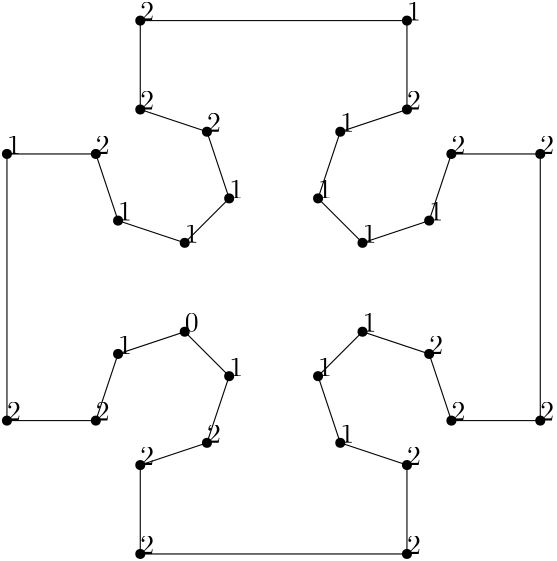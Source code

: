 <?xml version="1.0"?>
<!DOCTYPE ipe SYSTEM "ipe.dtd">
<ipe version="70206" creator="Ipe 7.2.7">
<info created="D:20200226100833" modified="D:20200226102855"/>
<ipestyle name="basic">
<symbol name="arrow/arc(spx)">
<path stroke="sym-stroke" fill="sym-stroke" pen="sym-pen">
0 0 m
-1 0.333 l
-1 -0.333 l
h
</path>
</symbol>
<symbol name="arrow/farc(spx)">
<path stroke="sym-stroke" fill="white" pen="sym-pen">
0 0 m
-1 0.333 l
-1 -0.333 l
h
</path>
</symbol>
<symbol name="arrow/ptarc(spx)">
<path stroke="sym-stroke" fill="sym-stroke" pen="sym-pen">
0 0 m
-1 0.333 l
-0.8 0 l
-1 -0.333 l
h
</path>
</symbol>
<symbol name="arrow/fptarc(spx)">
<path stroke="sym-stroke" fill="white" pen="sym-pen">
0 0 m
-1 0.333 l
-0.8 0 l
-1 -0.333 l
h
</path>
</symbol>
<symbol name="mark/circle(sx)" transformations="translations">
<path fill="sym-stroke">
0.6 0 0 0.6 0 0 e
0.4 0 0 0.4 0 0 e
</path>
</symbol>
<symbol name="mark/disk(sx)" transformations="translations">
<path fill="sym-stroke">
0.6 0 0 0.6 0 0 e
</path>
</symbol>
<symbol name="mark/fdisk(sfx)" transformations="translations">
<group>
<path fill="sym-fill">
0.5 0 0 0.5 0 0 e
</path>
<path fill="sym-stroke" fillrule="eofill">
0.6 0 0 0.6 0 0 e
0.4 0 0 0.4 0 0 e
</path>
</group>
</symbol>
<symbol name="mark/box(sx)" transformations="translations">
<path fill="sym-stroke" fillrule="eofill">
-0.6 -0.6 m
0.6 -0.6 l
0.6 0.6 l
-0.6 0.6 l
h
-0.4 -0.4 m
0.4 -0.4 l
0.4 0.4 l
-0.4 0.4 l
h
</path>
</symbol>
<symbol name="mark/square(sx)" transformations="translations">
<path fill="sym-stroke">
-0.6 -0.6 m
0.6 -0.6 l
0.6 0.6 l
-0.6 0.6 l
h
</path>
</symbol>
<symbol name="mark/fsquare(sfx)" transformations="translations">
<group>
<path fill="sym-fill">
-0.5 -0.5 m
0.5 -0.5 l
0.5 0.5 l
-0.5 0.5 l
h
</path>
<path fill="sym-stroke" fillrule="eofill">
-0.6 -0.6 m
0.6 -0.6 l
0.6 0.6 l
-0.6 0.6 l
h
-0.4 -0.4 m
0.4 -0.4 l
0.4 0.4 l
-0.4 0.4 l
h
</path>
</group>
</symbol>
<symbol name="mark/cross(sx)" transformations="translations">
<group>
<path fill="sym-stroke">
-0.43 -0.57 m
0.57 0.43 l
0.43 0.57 l
-0.57 -0.43 l
h
</path>
<path fill="sym-stroke">
-0.43 0.57 m
0.57 -0.43 l
0.43 -0.57 l
-0.57 0.43 l
h
</path>
</group>
</symbol>
<symbol name="arrow/fnormal(spx)">
<path stroke="sym-stroke" fill="white" pen="sym-pen">
0 0 m
-1 0.333 l
-1 -0.333 l
h
</path>
</symbol>
<symbol name="arrow/pointed(spx)">
<path stroke="sym-stroke" fill="sym-stroke" pen="sym-pen">
0 0 m
-1 0.333 l
-0.8 0 l
-1 -0.333 l
h
</path>
</symbol>
<symbol name="arrow/fpointed(spx)">
<path stroke="sym-stroke" fill="white" pen="sym-pen">
0 0 m
-1 0.333 l
-0.8 0 l
-1 -0.333 l
h
</path>
</symbol>
<symbol name="arrow/linear(spx)">
<path stroke="sym-stroke" pen="sym-pen">
-1 0.333 m
0 0 l
-1 -0.333 l
</path>
</symbol>
<symbol name="arrow/fdouble(spx)">
<path stroke="sym-stroke" fill="white" pen="sym-pen">
0 0 m
-1 0.333 l
-1 -0.333 l
h
-1 0 m
-2 0.333 l
-2 -0.333 l
h
</path>
</symbol>
<symbol name="arrow/double(spx)">
<path stroke="sym-stroke" fill="sym-stroke" pen="sym-pen">
0 0 m
-1 0.333 l
-1 -0.333 l
h
-1 0 m
-2 0.333 l
-2 -0.333 l
h
</path>
</symbol>
<pen name="heavier" value="0.8"/>
<pen name="fat" value="1.2"/>
<pen name="ultrafat" value="2"/>
<symbolsize name="large" value="5"/>
<symbolsize name="small" value="2"/>
<symbolsize name="tiny" value="1.1"/>
<arrowsize name="large" value="10"/>
<arrowsize name="small" value="5"/>
<arrowsize name="tiny" value="3"/>
<color name="red" value="1 0 0"/>
<color name="green" value="0 1 0"/>
<color name="blue" value="0 0 1"/>
<color name="yellow" value="1 1 0"/>
<color name="orange" value="1 0.647 0"/>
<color name="gold" value="1 0.843 0"/>
<color name="purple" value="0.627 0.125 0.941"/>
<color name="gray" value="0.745"/>
<color name="brown" value="0.647 0.165 0.165"/>
<color name="navy" value="0 0 0.502"/>
<color name="pink" value="1 0.753 0.796"/>
<color name="seagreen" value="0.18 0.545 0.341"/>
<color name="turquoise" value="0.251 0.878 0.816"/>
<color name="violet" value="0.933 0.51 0.933"/>
<color name="darkblue" value="0 0 0.545"/>
<color name="darkcyan" value="0 0.545 0.545"/>
<color name="darkgray" value="0.663"/>
<color name="darkgreen" value="0 0.392 0"/>
<color name="darkmagenta" value="0.545 0 0.545"/>
<color name="darkorange" value="1 0.549 0"/>
<color name="darkred" value="0.545 0 0"/>
<color name="lightblue" value="0.678 0.847 0.902"/>
<color name="lightcyan" value="0.878 1 1"/>
<color name="lightgray" value="0.827"/>
<color name="lightgreen" value="0.565 0.933 0.565"/>
<color name="lightyellow" value="1 1 0.878"/>
<dashstyle name="dashed" value="[4] 0"/>
<dashstyle name="dotted" value="[1 3] 0"/>
<dashstyle name="dash dotted" value="[4 2 1 2] 0"/>
<dashstyle name="dash dot dotted" value="[4 2 1 2 1 2] 0"/>
<textsize name="large" value="\large"/>
<textsize name="Large" value="\Large"/>
<textsize name="LARGE" value="\LARGE"/>
<textsize name="huge" value="\huge"/>
<textsize name="Huge" value="\Huge"/>
<textsize name="small" value="\small"/>
<textsize name="footnote" value="\footnotesize"/>
<textsize name="tiny" value="\tiny"/>
<textstyle name="center" begin="\begin{center}" end="\end{center}"/>
<textstyle name="itemize" begin="\begin{itemize}" end="\end{itemize}"/>
<textstyle name="item" begin="\begin{itemize}\item{}" end="\end{itemize}"/>
<gridsize name="4 pts" value="4"/>
<gridsize name="8 pts (~3 mm)" value="8"/>
<gridsize name="16 pts (~6 mm)" value="16"/>
<gridsize name="32 pts (~12 mm)" value="32"/>
<gridsize name="10 pts (~3.5 mm)" value="10"/>
<gridsize name="20 pts (~7 mm)" value="20"/>
<gridsize name="14 pts (~5 mm)" value="14"/>
<gridsize name="28 pts (~10 mm)" value="28"/>
<gridsize name="56 pts (~20 mm)" value="56"/>
<anglesize name="90 deg" value="90"/>
<anglesize name="60 deg" value="60"/>
<anglesize name="45 deg" value="45"/>
<anglesize name="30 deg" value="30"/>
<anglesize name="22.5 deg" value="22.5"/>
<opacity name="10%" value="0.1"/>
<opacity name="30%" value="0.3"/>
<opacity name="50%" value="0.5"/>
<opacity name="75%" value="0.75"/>
<tiling name="falling" angle="-60" step="4" width="1"/>
<tiling name="rising" angle="30" step="4" width="1"/>
</ipestyle>
<page>
<layer name="alpha"/>
<layer name="beta"/>
<view layers="alpha beta" active="beta"/>
<use layer="alpha" matrix="0 1 -1 0 672 128" name="mark/disk(sx)" pos="256 448" size="normal" stroke="black"/>
<use matrix="0 1 -1 0 664 128" name="mark/disk(sx)" pos="248 464" size="normal" stroke="black"/>
<use matrix="0 1 -1 0 672 128" name="mark/disk(sx)" pos="224 480" size="normal" stroke="black"/>
<use matrix="0 1 -1 0 672 128" name="mark/disk(sx)" pos="224 512" size="normal" stroke="black"/>
<use matrix="-0 -1 -1 0 672 672" name="mark/disk(sx)" pos="256 448" size="normal" stroke="black"/>
<use matrix="-0 -1 -1 0 664 672" name="mark/disk(sx)" pos="248 464" size="normal" stroke="black"/>
<use matrix="-0 -1 -1 0 672 672" name="mark/disk(sx)" pos="224 480" size="normal" stroke="black"/>
<use matrix="-0 -1 -1 0 672 672" name="mark/disk(sx)" pos="224 512" size="normal" stroke="black"/>
<path stroke="black">
192 448 m
160 448 l
</path>
<path stroke="black">
160 448 m
160 352 l
</path>
<path stroke="black">
160 352 m
192 352 l
</path>
<path stroke="black">
224 416 m
200 424 l
</path>
<path stroke="black">
200 424 m
192 448 l
</path>
<path stroke="black">
224 384 m
200 376 l
</path>
<path stroke="black">
200 376 m
192 352 l
</path>
<use matrix="0 1 1 0 -160 128" name="mark/disk(sx)" pos="256 448" size="normal" stroke="black"/>
<use matrix="0 1 1 0 -152 128" name="mark/disk(sx)" pos="248 464" size="normal" stroke="black"/>
<use matrix="0 1 1 0 -160 128" name="mark/disk(sx)" pos="224 480" size="normal" stroke="black"/>
<use matrix="0 1 1 0 -160 128" name="mark/disk(sx)" pos="224 512" size="normal" stroke="black"/>
<use matrix="0 -1 1 0 -160 672" name="mark/disk(sx)" pos="256 448" size="normal" stroke="black"/>
<use matrix="0 -1 1 0 -152 672" name="mark/disk(sx)" pos="248 464" size="normal" stroke="black"/>
<use matrix="0 -1 1 0 -160 672" name="mark/disk(sx)" pos="224 480" size="normal" stroke="black"/>
<use matrix="0 -1 1 0 -160 672" name="mark/disk(sx)" pos="224 512" size="normal" stroke="black"/>
<path matrix="-1 0 0 1 512 0" stroke="black">
192 448 m
160 448 l
</path>
<path matrix="-1 0 0 1 512 0" stroke="black">
160 448 m
160 352 l
</path>
<path matrix="-1 0 0 1 512 0" stroke="black">
160 352 m
192 352 l
</path>
<path matrix="-1 0 0 1 512 0" stroke="black">
224 416 m
200 424 l
</path>
<path matrix="-1 0 0 1 512 0" stroke="black">
200 424 m
192 448 l
</path>
<path matrix="-1 0 0 1 512 0" stroke="black">
224 384 m
200 376 l
</path>
<path matrix="-1 0 0 1 512 0" stroke="black">
200 376 m
192 352 l
</path>
<use matrix="1 0 -0 1 -16 -16" name="mark/disk(sx)" pos="256 448" size="normal" stroke="black"/>
<use matrix="1 0 -0 1 -16 -8" name="mark/disk(sx)" pos="248 464" size="normal" stroke="black"/>
<use matrix="1 0 -0 1 -16 -16" name="mark/disk(sx)" pos="224 480" size="normal" stroke="black"/>
<use matrix="1 0 -0 1 -16 -16" name="mark/disk(sx)" pos="224 512" size="normal" stroke="black"/>
<use matrix="-1 -0 -0 1 528 -16" name="mark/disk(sx)" pos="256 448" size="normal" stroke="black"/>
<use matrix="-1 -0 -0 1 528 -8" name="mark/disk(sx)" pos="248 464" size="normal" stroke="black"/>
<use matrix="-1 -0 -0 1 528 -16" name="mark/disk(sx)" pos="224 480" size="normal" stroke="black"/>
<use matrix="-1 -0 -0 1 528 -16" name="mark/disk(sx)" pos="224 512" size="normal" stroke="black"/>
<path matrix="0 -1 1 0 -144 656" stroke="black">
192 448 m
160 448 l
</path>
<path matrix="0 -1 1 0 -144 656" stroke="black">
160 448 m
160 352 l
</path>
<path matrix="0 -1 1 0 -144 656" stroke="black">
160 352 m
192 352 l
</path>
<path matrix="0 -1 1 0 -144 656" stroke="black">
224 416 m
200 424 l
</path>
<path matrix="0 -1 1 0 -144 656" stroke="black">
200 424 m
192 448 l
</path>
<path matrix="0 -1 1 0 -144 656" stroke="black">
224 384 m
200 376 l
</path>
<path matrix="0 -1 1 0 -144 656" stroke="black">
200 376 m
192 352 l
</path>
<use matrix="1 0 0 -1 -16 816" name="mark/disk(sx)" pos="256 448" size="normal" stroke="black"/>
<use matrix="1 0 0 -1 -16 808" name="mark/disk(sx)" pos="248 464" size="normal" stroke="black"/>
<use matrix="1 0 0 -1 -16 816" name="mark/disk(sx)" pos="224 480" size="normal" stroke="black"/>
<use matrix="1 0 0 -1 -16 816" name="mark/disk(sx)" pos="224 512" size="normal" stroke="black"/>
<use matrix="-1 0 0 -1 528 816" name="mark/disk(sx)" pos="256 448" size="normal" stroke="black"/>
<use matrix="-1 0 0 -1 528 808" name="mark/disk(sx)" pos="248 464" size="normal" stroke="black"/>
<use matrix="-1 0 0 -1 528 816" name="mark/disk(sx)" pos="224 480" size="normal" stroke="black"/>
<use matrix="-1 0 0 -1 528 816" name="mark/disk(sx)" pos="224 512" size="normal" stroke="black"/>
<path matrix="0 1 1 0 -144 144" stroke="black">
192 448 m
160 448 l
</path>
<path matrix="0 1 1 0 -144 144" stroke="black">
160 448 m
160 352 l
</path>
<path matrix="0 1 1 0 -144 144" stroke="black">
160 352 m
192 352 l
</path>
<path matrix="0 1 1 0 -144 144" stroke="black">
224 416 m
200 424 l
</path>
<path matrix="0 1 1 0 -144 144" stroke="black">
200 424 m
192 448 l
</path>
<path matrix="0 1 1 0 -144 144" stroke="black">
224 384 m
200 376 l
</path>
<path matrix="0 1 1 0 -144 144" stroke="black">
200 376 m
192 352 l
</path>
<path stroke="black">
240 368 m
224 384 l
</path>
<path stroke="black">
224 416 m
240 432 l
</path>
<path stroke="black">
272 432 m
288 416 l
</path>
<path stroke="black">
288 384 m
272 368 l
</path>
<text layer="beta" transformations="translations" pos="224 384" stroke="black" type="label" width="4.981" height="6.42" depth="0" valign="baseline">0</text>
<text transformations="translations" pos="224 416" stroke="black" type="label" width="4.981" height="6.42" depth="0" valign="baseline">1</text>
<text transformations="translations" pos="200 376" stroke="black" type="label" width="4.981" height="6.42" depth="0" valign="baseline">1</text>
<text transformations="translations" pos="200 424" stroke="black" type="label" width="4.981" height="6.42" depth="0" valign="baseline">1</text>
<text transformations="translations" pos="160 448" stroke="black" type="label" width="4.981" height="6.42" depth="0" valign="baseline">1</text>
<text transformations="translations" pos="240 432" stroke="black" type="label" width="4.981" height="6.42" depth="0" valign="baseline">1</text>
<text transformations="translations" pos="272 432" stroke="black" type="label" width="4.981" height="6.42" depth="0" valign="baseline">1</text>
<text transformations="translations" pos="288 416" stroke="black" type="label" width="4.981" height="6.42" depth="0" valign="baseline">1</text>
<text transformations="translations" pos="288 384" stroke="black" type="label" width="4.981" height="6.42" depth="0" valign="baseline">1</text>
<text transformations="translations" pos="272 368" stroke="black" type="label" width="4.981" height="6.42" depth="0" valign="baseline">1</text>
<text transformations="translations" pos="240 368" stroke="black" type="label" width="4.981" height="6.42" depth="0" valign="baseline">1</text>
<text transformations="translations" pos="160 352" stroke="black" type="label" width="4.981" height="6.42" depth="0" valign="baseline">2</text>
<text transformations="translations" pos="192 352" stroke="black" type="label" width="4.981" height="6.42" depth="0" valign="baseline">2</text>
<text transformations="translations" pos="192 448" stroke="black" type="label" width="4.981" height="6.42" depth="0" valign="baseline">2</text>
<text transformations="translations" pos="232 456" stroke="black" type="label" width="4.981" height="6.42" depth="0" valign="baseline">2</text>
<text transformations="translations" pos="280 456" stroke="black" type="label" width="4.981" height="6.42" depth="0" valign="baseline">1</text>
<text transformations="translations" pos="304 496" stroke="black" type="label" width="4.981" height="6.42" depth="0" valign="baseline">1</text>
<text transformations="translations" pos="304 464" stroke="black" type="label" width="4.981" height="6.42" depth="0" valign="baseline">2</text>
<text transformations="translations" pos="208 496" stroke="black" type="label" width="4.981" height="6.42" depth="0" valign="baseline">2</text>
<text transformations="translations" pos="208 464" stroke="black" type="label" width="4.981" height="6.42" depth="0" valign="baseline">2</text>
<text transformations="translations" pos="312 424" stroke="black" type="label" width="4.981" height="6.42" depth="0" valign="baseline">1</text>
<text transformations="translations" pos="312 376" stroke="black" type="label" width="4.981" height="6.42" depth="0" valign="baseline">2</text>
<text transformations="translations" pos="320 352" stroke="black" type="label" width="4.981" height="6.42" depth="0" valign="baseline">2</text>
<text transformations="translations" pos="352 352" stroke="black" type="label" width="4.981" height="6.42" depth="0" valign="baseline">2</text>
<text transformations="translations" pos="352 448" stroke="black" type="label" width="4.981" height="6.42" depth="0" valign="baseline">2</text>
<text transformations="translations" pos="320 448" stroke="black" type="label" width="4.981" height="6.42" depth="0" valign="baseline">2</text>
<text transformations="translations" pos="280 344" stroke="black" type="label" width="4.981" height="6.42" depth="0" valign="baseline">1</text>
<text transformations="translations" pos="232 344" stroke="black" type="label" width="4.981" height="6.42" depth="0" valign="baseline">2</text>
<text transformations="translations" pos="208 304" stroke="black" type="label" width="4.981" height="6.42" depth="0" valign="baseline">2</text>
<text transformations="translations" pos="304 336" stroke="black" type="label" width="4.981" height="6.42" depth="0" valign="baseline">2</text>
<text transformations="translations" pos="304 304" stroke="black" type="label" width="4.981" height="6.42" depth="0" valign="baseline">2</text>
<text transformations="translations" pos="208 336" stroke="black" type="label" width="4.981" height="6.42" depth="0" valign="baseline">2</text>
</page>
</ipe>
